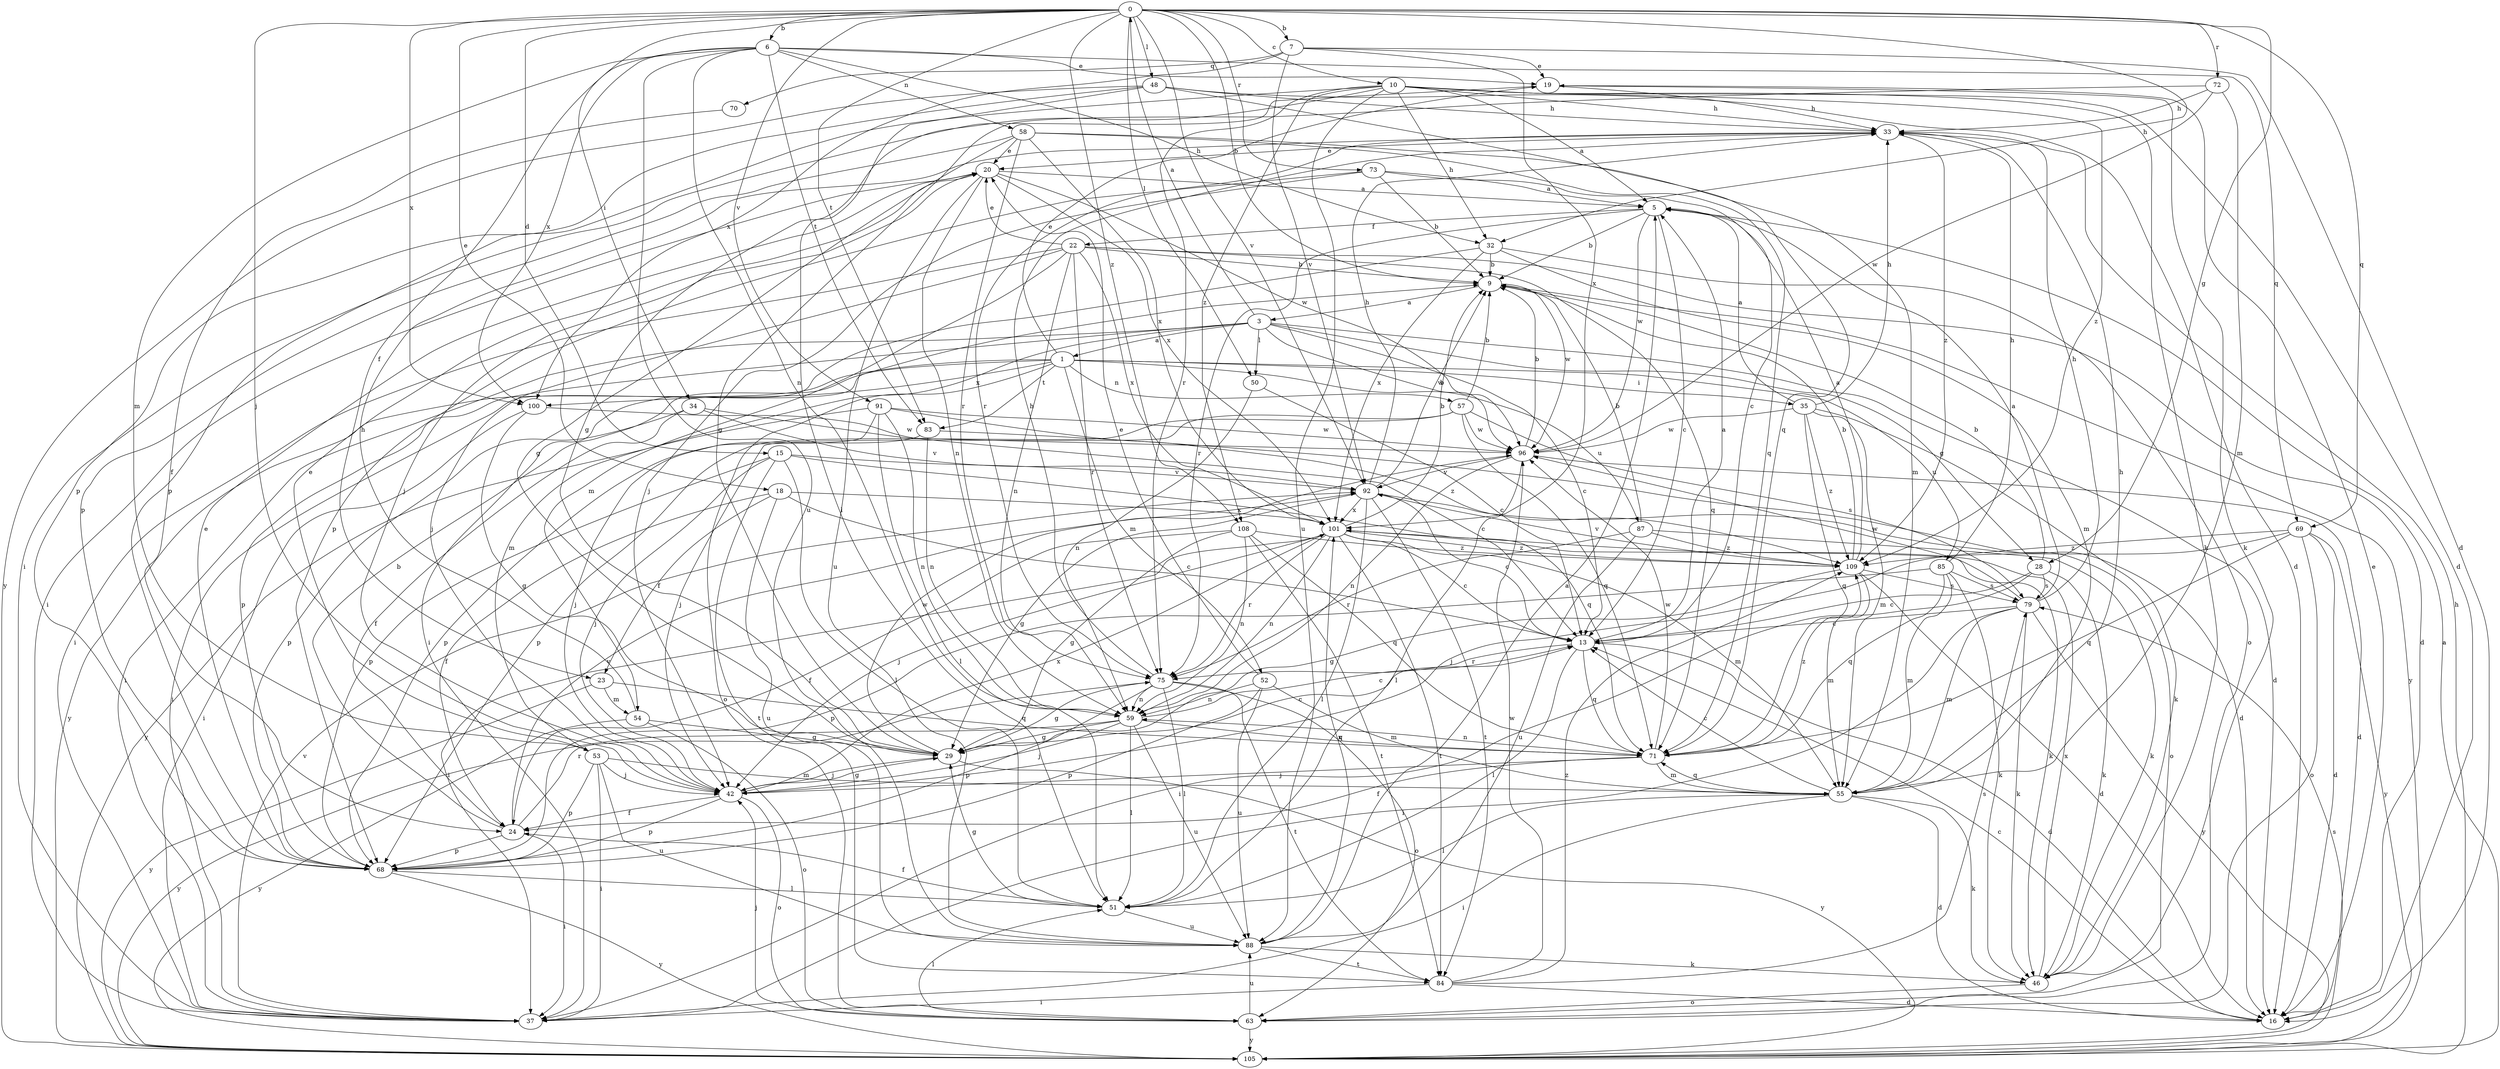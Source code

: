 strict digraph  {
0;
1;
3;
5;
6;
7;
9;
10;
13;
15;
16;
18;
19;
20;
22;
23;
24;
28;
29;
32;
33;
34;
35;
37;
42;
46;
48;
50;
51;
52;
53;
54;
55;
57;
58;
59;
63;
68;
69;
70;
71;
72;
73;
75;
79;
83;
84;
85;
87;
88;
91;
92;
96;
100;
101;
105;
108;
109;
0 -> 6  [label=b];
0 -> 7  [label=b];
0 -> 9  [label=b];
0 -> 10  [label=c];
0 -> 15  [label=d];
0 -> 18  [label=e];
0 -> 28  [label=g];
0 -> 32  [label=h];
0 -> 34  [label=i];
0 -> 42  [label=j];
0 -> 48  [label=l];
0 -> 50  [label=l];
0 -> 69  [label=q];
0 -> 72  [label=r];
0 -> 73  [label=r];
0 -> 83  [label=t];
0 -> 91  [label=v];
0 -> 92  [label=v];
0 -> 100  [label=x];
0 -> 108  [label=z];
1 -> 19  [label=e];
1 -> 35  [label=i];
1 -> 37  [label=i];
1 -> 52  [label=m];
1 -> 57  [label=n];
1 -> 63  [label=o];
1 -> 83  [label=t];
1 -> 85  [label=u];
1 -> 87  [label=u];
1 -> 100  [label=x];
1 -> 105  [label=y];
3 -> 0  [label=a];
3 -> 1  [label=a];
3 -> 13  [label=c];
3 -> 16  [label=d];
3 -> 28  [label=g];
3 -> 37  [label=i];
3 -> 50  [label=l];
3 -> 53  [label=m];
3 -> 68  [label=p];
3 -> 96  [label=w];
5 -> 9  [label=b];
5 -> 13  [label=c];
5 -> 22  [label=f];
5 -> 75  [label=r];
5 -> 96  [label=w];
6 -> 19  [label=e];
6 -> 23  [label=f];
6 -> 32  [label=h];
6 -> 53  [label=m];
6 -> 58  [label=n];
6 -> 59  [label=n];
6 -> 69  [label=q];
6 -> 83  [label=t];
6 -> 88  [label=u];
6 -> 100  [label=x];
7 -> 16  [label=d];
7 -> 19  [label=e];
7 -> 70  [label=q];
7 -> 92  [label=v];
7 -> 100  [label=x];
7 -> 101  [label=x];
9 -> 3  [label=a];
9 -> 96  [label=w];
9 -> 105  [label=y];
10 -> 5  [label=a];
10 -> 16  [label=d];
10 -> 29  [label=g];
10 -> 32  [label=h];
10 -> 33  [label=h];
10 -> 46  [label=k];
10 -> 68  [label=p];
10 -> 75  [label=r];
10 -> 88  [label=u];
10 -> 108  [label=z];
10 -> 109  [label=z];
13 -> 5  [label=a];
13 -> 16  [label=d];
13 -> 51  [label=l];
13 -> 71  [label=q];
13 -> 75  [label=r];
15 -> 42  [label=j];
15 -> 51  [label=l];
15 -> 68  [label=p];
15 -> 71  [label=q];
15 -> 84  [label=t];
15 -> 92  [label=v];
16 -> 13  [label=c];
16 -> 19  [label=e];
18 -> 13  [label=c];
18 -> 23  [label=f];
18 -> 24  [label=f];
18 -> 88  [label=u];
18 -> 101  [label=x];
19 -> 33  [label=h];
19 -> 37  [label=i];
19 -> 46  [label=k];
20 -> 5  [label=a];
20 -> 37  [label=i];
20 -> 42  [label=j];
20 -> 59  [label=n];
20 -> 88  [label=u];
20 -> 96  [label=w];
20 -> 101  [label=x];
22 -> 9  [label=b];
22 -> 16  [label=d];
22 -> 20  [label=e];
22 -> 37  [label=i];
22 -> 42  [label=j];
22 -> 54  [label=m];
22 -> 59  [label=n];
22 -> 71  [label=q];
22 -> 75  [label=r];
22 -> 101  [label=x];
23 -> 54  [label=m];
23 -> 71  [label=q];
23 -> 105  [label=y];
24 -> 9  [label=b];
24 -> 37  [label=i];
24 -> 68  [label=p];
24 -> 75  [label=r];
24 -> 92  [label=v];
28 -> 9  [label=b];
28 -> 13  [label=c];
28 -> 37  [label=i];
28 -> 46  [label=k];
28 -> 79  [label=s];
29 -> 13  [label=c];
29 -> 42  [label=j];
29 -> 96  [label=w];
29 -> 105  [label=y];
32 -> 9  [label=b];
32 -> 37  [label=i];
32 -> 55  [label=m];
32 -> 63  [label=o];
32 -> 101  [label=x];
33 -> 20  [label=e];
33 -> 75  [label=r];
33 -> 109  [label=z];
34 -> 24  [label=f];
34 -> 68  [label=p];
34 -> 92  [label=v];
34 -> 96  [label=w];
35 -> 5  [label=a];
35 -> 33  [label=h];
35 -> 46  [label=k];
35 -> 55  [label=m];
35 -> 71  [label=q];
35 -> 96  [label=w];
35 -> 109  [label=z];
37 -> 92  [label=v];
42 -> 24  [label=f];
42 -> 29  [label=g];
42 -> 63  [label=o];
42 -> 68  [label=p];
42 -> 101  [label=x];
46 -> 63  [label=o];
46 -> 101  [label=x];
48 -> 16  [label=d];
48 -> 33  [label=h];
48 -> 51  [label=l];
48 -> 68  [label=p];
48 -> 71  [label=q];
48 -> 105  [label=y];
50 -> 13  [label=c];
50 -> 59  [label=n];
51 -> 24  [label=f];
51 -> 29  [label=g];
51 -> 88  [label=u];
52 -> 20  [label=e];
52 -> 55  [label=m];
52 -> 59  [label=n];
52 -> 68  [label=p];
52 -> 88  [label=u];
53 -> 20  [label=e];
53 -> 37  [label=i];
53 -> 42  [label=j];
53 -> 55  [label=m];
53 -> 68  [label=p];
53 -> 88  [label=u];
54 -> 29  [label=g];
54 -> 33  [label=h];
54 -> 63  [label=o];
54 -> 105  [label=y];
55 -> 13  [label=c];
55 -> 16  [label=d];
55 -> 33  [label=h];
55 -> 37  [label=i];
55 -> 46  [label=k];
55 -> 51  [label=l];
55 -> 71  [label=q];
57 -> 9  [label=b];
57 -> 42  [label=j];
57 -> 68  [label=p];
57 -> 71  [label=q];
57 -> 79  [label=s];
57 -> 96  [label=w];
58 -> 20  [label=e];
58 -> 29  [label=g];
58 -> 55  [label=m];
58 -> 68  [label=p];
58 -> 71  [label=q];
58 -> 75  [label=r];
58 -> 101  [label=x];
59 -> 13  [label=c];
59 -> 29  [label=g];
59 -> 42  [label=j];
59 -> 51  [label=l];
59 -> 71  [label=q];
59 -> 88  [label=u];
59 -> 105  [label=y];
63 -> 42  [label=j];
63 -> 51  [label=l];
63 -> 88  [label=u];
63 -> 105  [label=y];
68 -> 20  [label=e];
68 -> 51  [label=l];
68 -> 105  [label=y];
69 -> 16  [label=d];
69 -> 42  [label=j];
69 -> 63  [label=o];
69 -> 71  [label=q];
69 -> 105  [label=y];
69 -> 109  [label=z];
70 -> 24  [label=f];
71 -> 24  [label=f];
71 -> 42  [label=j];
71 -> 55  [label=m];
71 -> 59  [label=n];
71 -> 96  [label=w];
71 -> 109  [label=z];
72 -> 29  [label=g];
72 -> 33  [label=h];
72 -> 55  [label=m];
72 -> 96  [label=w];
73 -> 5  [label=a];
73 -> 9  [label=b];
73 -> 13  [label=c];
73 -> 42  [label=j];
73 -> 68  [label=p];
75 -> 29  [label=g];
75 -> 33  [label=h];
75 -> 51  [label=l];
75 -> 59  [label=n];
75 -> 63  [label=o];
75 -> 68  [label=p];
75 -> 84  [label=t];
79 -> 5  [label=a];
79 -> 13  [label=c];
79 -> 33  [label=h];
79 -> 37  [label=i];
79 -> 46  [label=k];
79 -> 55  [label=m];
79 -> 96  [label=w];
79 -> 105  [label=y];
83 -> 16  [label=d];
83 -> 59  [label=n];
83 -> 68  [label=p];
84 -> 16  [label=d];
84 -> 37  [label=i];
84 -> 79  [label=s];
84 -> 96  [label=w];
84 -> 109  [label=z];
85 -> 33  [label=h];
85 -> 46  [label=k];
85 -> 55  [label=m];
85 -> 68  [label=p];
85 -> 71  [label=q];
85 -> 79  [label=s];
87 -> 9  [label=b];
87 -> 46  [label=k];
87 -> 75  [label=r];
87 -> 88  [label=u];
87 -> 109  [label=z];
88 -> 5  [label=a];
88 -> 46  [label=k];
88 -> 84  [label=t];
88 -> 101  [label=x];
91 -> 42  [label=j];
91 -> 51  [label=l];
91 -> 59  [label=n];
91 -> 96  [label=w];
91 -> 105  [label=y];
91 -> 109  [label=z];
92 -> 9  [label=b];
92 -> 13  [label=c];
92 -> 29  [label=g];
92 -> 33  [label=h];
92 -> 51  [label=l];
92 -> 63  [label=o];
92 -> 84  [label=t];
92 -> 101  [label=x];
96 -> 9  [label=b];
96 -> 16  [label=d];
96 -> 51  [label=l];
96 -> 59  [label=n];
96 -> 92  [label=v];
100 -> 13  [label=c];
100 -> 29  [label=g];
100 -> 37  [label=i];
101 -> 9  [label=b];
101 -> 13  [label=c];
101 -> 37  [label=i];
101 -> 42  [label=j];
101 -> 46  [label=k];
101 -> 55  [label=m];
101 -> 59  [label=n];
101 -> 75  [label=r];
101 -> 84  [label=t];
101 -> 109  [label=z];
105 -> 5  [label=a];
105 -> 33  [label=h];
105 -> 79  [label=s];
108 -> 24  [label=f];
108 -> 29  [label=g];
108 -> 59  [label=n];
108 -> 71  [label=q];
108 -> 84  [label=t];
108 -> 109  [label=z];
109 -> 5  [label=a];
109 -> 9  [label=b];
109 -> 16  [label=d];
109 -> 29  [label=g];
109 -> 55  [label=m];
109 -> 79  [label=s];
109 -> 92  [label=v];
}
